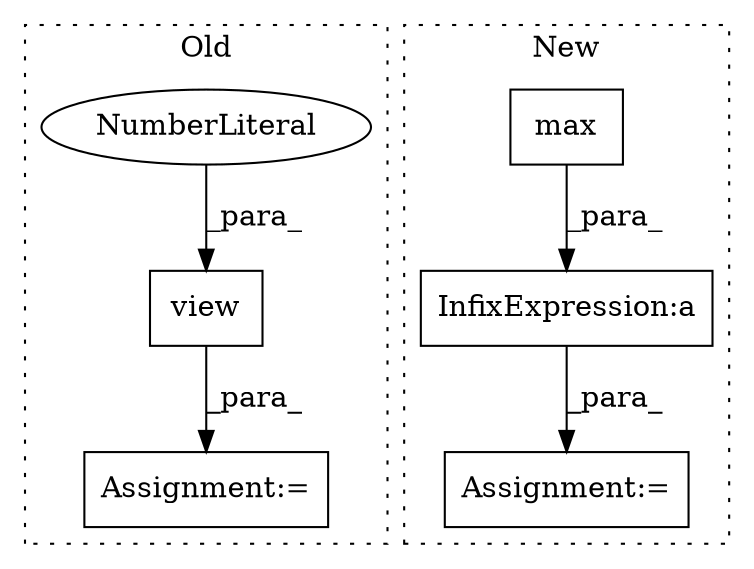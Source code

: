 digraph G {
subgraph cluster0 {
1 [label="view" a="32" s="12859,12872" l="5,1" shape="box"];
3 [label="NumberLiteral" a="34" s="12871" l="1" shape="ellipse"];
5 [label="Assignment:=" a="7" s="12833" l="1" shape="box"];
label = "Old";
style="dotted";
}
subgraph cluster1 {
2 [label="max" a="32" s="12628" l="5" shape="box"];
4 [label="Assignment:=" a="7" s="12656" l="1" shape="box"];
6 [label="InfixExpression:a" a="27" s="12706" l="3" shape="box"];
label = "New";
style="dotted";
}
1 -> 5 [label="_para_"];
2 -> 6 [label="_para_"];
3 -> 1 [label="_para_"];
6 -> 4 [label="_para_"];
}
